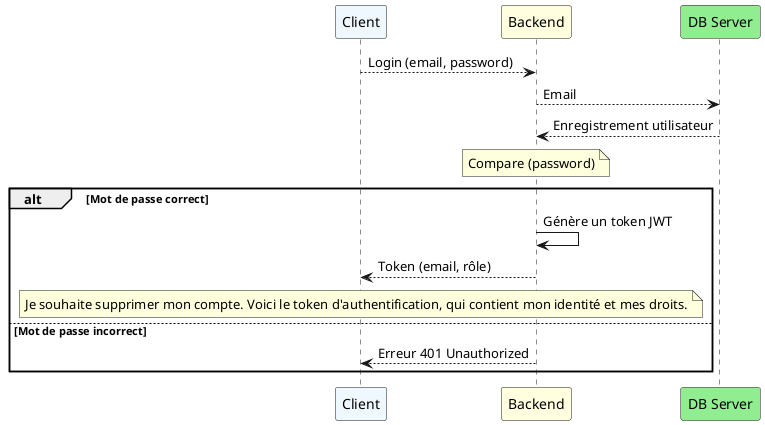 @startuml

participant Client as "Client" #aliceblue
participant Backend as "Backend" #lightyellow
participant DBServer as "DB Server" #lightgreen

Client --> Backend : Login (email, password)
Backend --> DBServer : Email
Backend <-- DBServer : Enregistrement utilisateur
note over Backend: Compare (password)

alt Mot de passe correct
    Backend -> Backend : Génère un token JWT
    Client <-- Backend : Token (email, rôle)
    note over Client: Je souhaite supprimer mon compte. Voici le token d'authentification, qui contient mon identité et mes droits.
else Mot de passe incorrect
    Client <-- Backend : Erreur 401 Unauthorized
end

@enduml